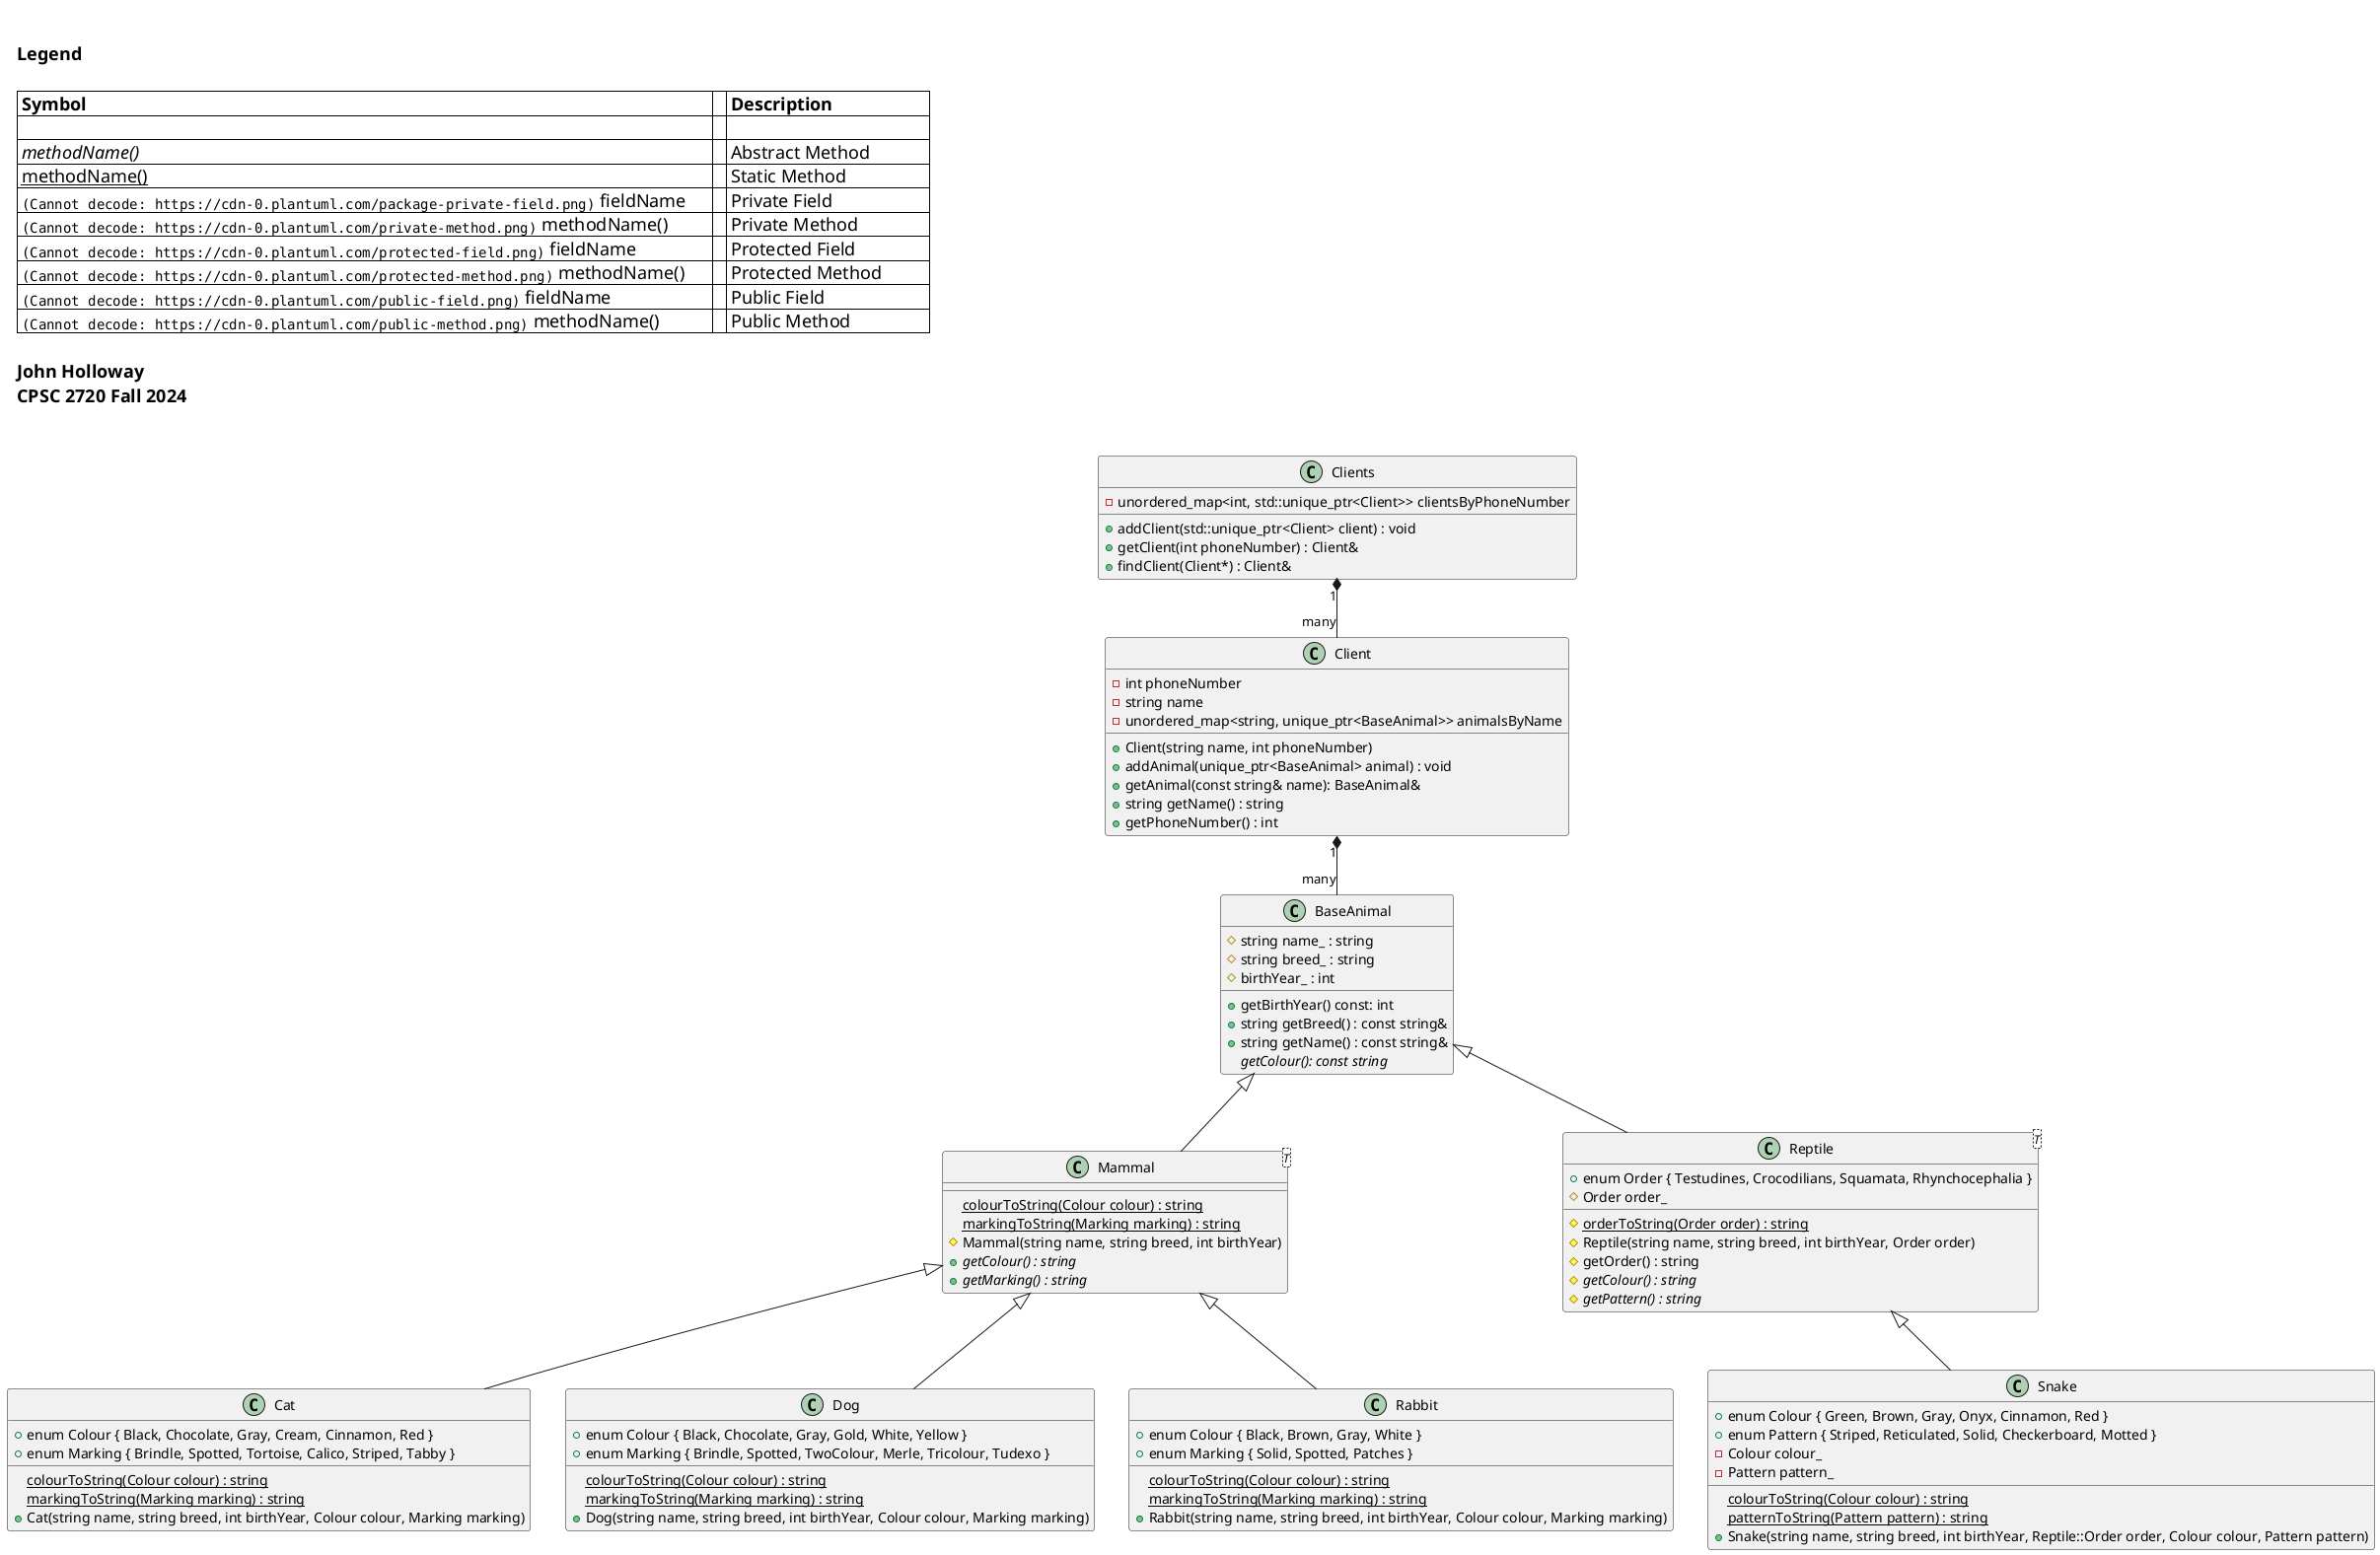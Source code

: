 @startuml

skinparam legendBorderThickness 0
skinparam legendBackgroundColor White
skinparam legendFontSize 18
skinparam legendPadding 8

legend top left

**Legend**

| **Symbol**                     |   | **Description**              |
|                                |   |                             |
| //methodName()//               |   | Abstract Method             |
| __methodName()__               |   | Static Method               |
| <img:https://cdn-0.plantuml.com/package-private-field.png> fieldName    |   | Private Field             |
| <img:https://cdn-0.plantuml.com/private-method.png> methodName()        |   | Private Method            |
| <img:https://cdn-0.plantuml.com/protected-field.png> fieldName          |   | Protected Field           |
| <img:https://cdn-0.plantuml.com/protected-method.png> methodName()      |   | Protected Method          |
| <img:https://cdn-0.plantuml.com/public-field.png> fieldName             |   | Public Field              |
| <img:https://cdn-0.plantuml.com/public-method.png> methodName()         |   | Public Method             |

**John Holloway**
**CPSC 2720 Fall 2024**

end legend

' BaseAnimal class
class BaseAnimal {
    # string name_ : string
    # string breed_ : string
    # birthYear_ : int
    + getBirthYear() const: int
    + string getBreed() : const string&
    + string getName() : const string&
    {abstract} getColour(): const string

}

' Mammal class (templated)
class Mammal<T> {
    {static} colourToString(Colour colour) : string
    {static} markingToString(Marking marking) : string
    # Mammal(string name, string breed, int birthYear)
    + {abstract}  getColour() : string
    +{abstract}  getMarking() : string
}

BaseAnimal <|-- Mammal

' Cat class
class Cat {
    {static}  colourToString(Colour colour) : string
    {static} markingToString(Marking marking) : string

    + enum Colour { Black, Chocolate, Gray, Cream, Cinnamon, Red }
    + enum Marking { Brindle, Spotted, Tortoise, Calico, Striped, Tabby }

    + Cat(string name, string breed, int birthYear, Colour colour, Marking marking)
}

Mammal <|-- Cat

' Dog class
class Dog {
    {static} colourToString(Colour colour) : string
    {static} markingToString(Marking marking) : string

    + enum Colour { Black, Chocolate, Gray, Gold, White, Yellow }
    + enum Marking { Brindle, Spotted, TwoColour, Merle, Tricolour, Tudexo }

    + Dog(string name, string breed, int birthYear, Colour colour, Marking marking)
}

Mammal <|-- Dog

' Rabbit class
class Rabbit {
    {static} colourToString(Colour colour) : string
    {static} markingToString(Marking marking) : string

    + enum Colour { Black, Brown, Gray, White }
    + enum Marking { Solid, Spotted, Patches }

    + Rabbit(string name, string breed, int birthYear, Colour colour, Marking marking)
}

Mammal <|-- Rabbit

' Reptile class (templated)
class Reptile<T> {
    # {static} orderToString(Order order) : string

    + enum Order { Testudines, Crocodilians, Squamata, Rhynchocephalia }
    # Order order_

    # Reptile(string name, string breed, int birthYear, Order order)
    # getOrder() : string
    # {abstract} getColour() : string
    # {abstract} getPattern() : string
}

BaseAnimal <|-- Reptile

' Snake class
class Snake {
      {static} colourToString(Colour colour) : string
      {static} patternToString(Pattern pattern) : string



    + enum Colour { Green, Brown, Gray, Onyx, Cinnamon, Red }
    + enum Pattern { Striped, Reticulated, Solid, Checkerboard, Motted }
    -Colour colour_
    -Pattern pattern_
    +Snake(string name, string breed, int birthYear, Reptile::Order order, Colour colour, Pattern pattern)
}

Reptile <|-- Snake

' Client class
class Client {
    - int phoneNumber
    - string name
    - unordered_map<string, unique_ptr<BaseAnimal>> animalsByName
    + Client(string name, int phoneNumber)
    + addAnimal(unique_ptr<BaseAnimal> animal) : void
    + getAnimal(const string& name): BaseAnimal&
    + string getName() : string
    + getPhoneNumber() : int
}

' Clients class
class Clients {
    - unordered_map<int, std::unique_ptr<Client>> clientsByPhoneNumber
    + addClient(std::unique_ptr<Client> client) : void
    + getClient(int phoneNumber) : Client&
    + findClient(Client*) : Client&
}


Clients "1" *-- "many" Client
Client "1" *-- "many" BaseAnimal



@enduml
